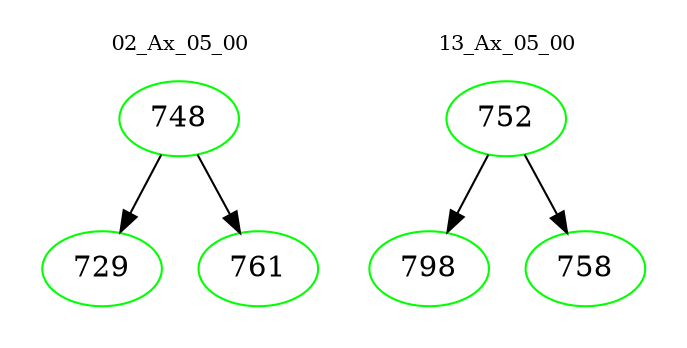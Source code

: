 digraph{
subgraph cluster_0 {
color = white
label = "02_Ax_05_00";
fontsize=10;
T0_748 [label="748", color="green"]
T0_748 -> T0_729 [color="black"]
T0_729 [label="729", color="green"]
T0_748 -> T0_761 [color="black"]
T0_761 [label="761", color="green"]
}
subgraph cluster_1 {
color = white
label = "13_Ax_05_00";
fontsize=10;
T1_752 [label="752", color="green"]
T1_752 -> T1_798 [color="black"]
T1_798 [label="798", color="green"]
T1_752 -> T1_758 [color="black"]
T1_758 [label="758", color="green"]
}
}
